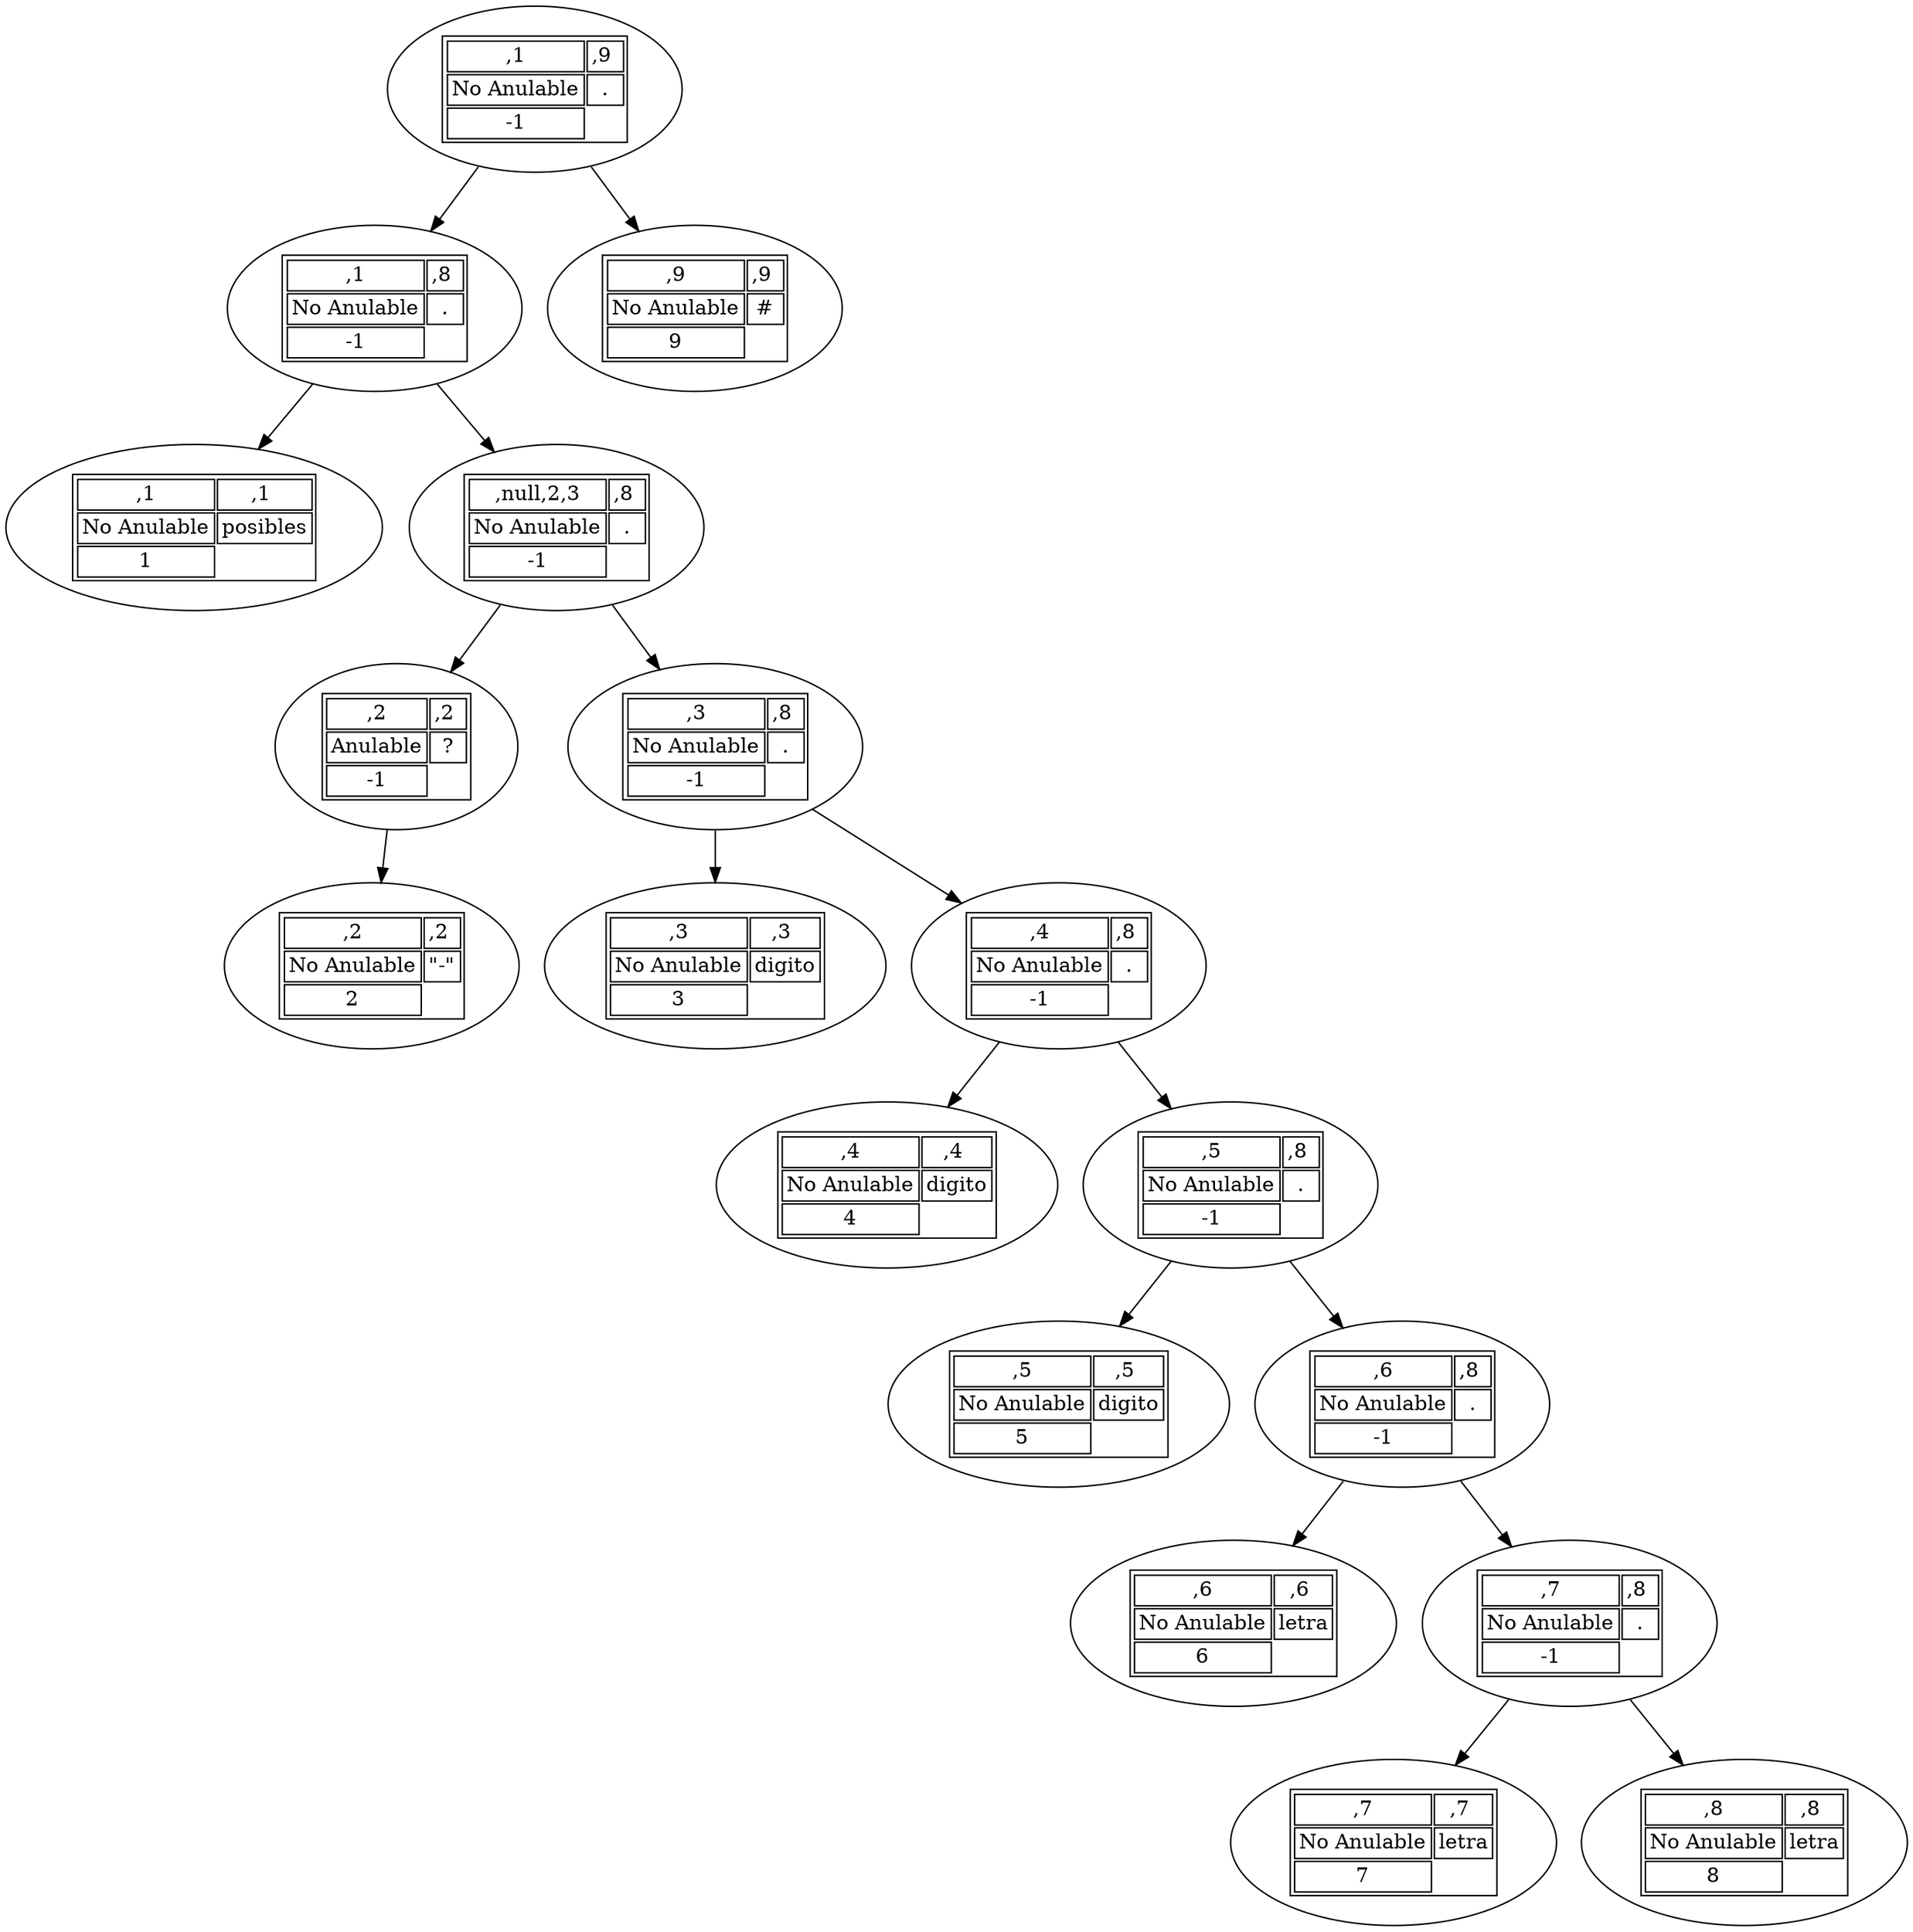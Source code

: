 Digraph Pl{

node0[label=< 
<TABLE ALIGN="LEFT"> 
<TR> 
<TD >,1</TD> 
<TD >,9 </TD> 
</TR> 
<TR> 
<TD >No Anulable</TD> 
<TD>.</TD> 
</TR> 
<TR> 
<TD >-1</TD> 
</TR>
</TABLE> 
>, ];node0 -> node00
node00[label=< 
<TABLE ALIGN="LEFT"> 
<TR> 
<TD >,1</TD> 
<TD >,8 </TD> 
</TR> 
<TR> 
<TD >No Anulable</TD> 
<TD>.</TD> 
</TR> 
<TR> 
<TD >-1</TD> 
</TR>
</TABLE> 
>, ];node00 -> node000
node000[label=< 
<TABLE ALIGN="LEFT"> 
<TR> 
<TD >,1</TD> 
<TD >,1 </TD> 
</TR> 
<TR> 
<TD >No Anulable</TD> 
<TD>posibles</TD> 
</TR> 
<TR> 
<TD >1</TD> 
</TR>
</TABLE> 
>, ];node00 -> node001
node001[label=< 
<TABLE ALIGN="LEFT"> 
<TR> 
<TD >,null,2,3</TD> 
<TD >,8 </TD> 
</TR> 
<TR> 
<TD >No Anulable</TD> 
<TD>.</TD> 
</TR> 
<TR> 
<TD >-1</TD> 
</TR>
</TABLE> 
>, ];node001 -> node0010
node0010[label=< 
<TABLE ALIGN="LEFT"> 
<TR> 
<TD >,2</TD> 
<TD >,2 </TD> 
</TR> 
<TR> 
<TD >Anulable</TD> 
<TD>?</TD> 
</TR> 
<TR> 
<TD >-1</TD> 
</TR>
</TABLE> 
>, ];node0010 -> node00100
node00100[label=< 
<TABLE ALIGN="LEFT"> 
<TR> 
<TD >,2</TD> 
<TD >,2 </TD> 
</TR> 
<TR> 
<TD >No Anulable</TD> 
<TD>"-"</TD> 
</TR> 
<TR> 
<TD >2</TD> 
</TR>
</TABLE> 
>, ];node001 -> node0011
node0011[label=< 
<TABLE ALIGN="LEFT"> 
<TR> 
<TD >,3</TD> 
<TD >,8 </TD> 
</TR> 
<TR> 
<TD >No Anulable</TD> 
<TD>.</TD> 
</TR> 
<TR> 
<TD >-1</TD> 
</TR>
</TABLE> 
>, ];node0011 -> node00110
node00110[label=< 
<TABLE ALIGN="LEFT"> 
<TR> 
<TD >,3</TD> 
<TD >,3 </TD> 
</TR> 
<TR> 
<TD >No Anulable</TD> 
<TD>digito</TD> 
</TR> 
<TR> 
<TD >3</TD> 
</TR>
</TABLE> 
>, ];node0011 -> node00111
node00111[label=< 
<TABLE ALIGN="LEFT"> 
<TR> 
<TD >,4</TD> 
<TD >,8 </TD> 
</TR> 
<TR> 
<TD >No Anulable</TD> 
<TD>.</TD> 
</TR> 
<TR> 
<TD >-1</TD> 
</TR>
</TABLE> 
>, ];node00111 -> node001110
node001110[label=< 
<TABLE ALIGN="LEFT"> 
<TR> 
<TD >,4</TD> 
<TD >,4 </TD> 
</TR> 
<TR> 
<TD >No Anulable</TD> 
<TD>digito</TD> 
</TR> 
<TR> 
<TD >4</TD> 
</TR>
</TABLE> 
>, ];node00111 -> node001111
node001111[label=< 
<TABLE ALIGN="LEFT"> 
<TR> 
<TD >,5</TD> 
<TD >,8 </TD> 
</TR> 
<TR> 
<TD >No Anulable</TD> 
<TD>.</TD> 
</TR> 
<TR> 
<TD >-1</TD> 
</TR>
</TABLE> 
>, ];node001111 -> node0011110
node0011110[label=< 
<TABLE ALIGN="LEFT"> 
<TR> 
<TD >,5</TD> 
<TD >,5 </TD> 
</TR> 
<TR> 
<TD >No Anulable</TD> 
<TD>digito</TD> 
</TR> 
<TR> 
<TD >5</TD> 
</TR>
</TABLE> 
>, ];node001111 -> node0011111
node0011111[label=< 
<TABLE ALIGN="LEFT"> 
<TR> 
<TD >,6</TD> 
<TD >,8 </TD> 
</TR> 
<TR> 
<TD >No Anulable</TD> 
<TD>.</TD> 
</TR> 
<TR> 
<TD >-1</TD> 
</TR>
</TABLE> 
>, ];node0011111 -> node00111110
node00111110[label=< 
<TABLE ALIGN="LEFT"> 
<TR> 
<TD >,6</TD> 
<TD >,6 </TD> 
</TR> 
<TR> 
<TD >No Anulable</TD> 
<TD>letra</TD> 
</TR> 
<TR> 
<TD >6</TD> 
</TR>
</TABLE> 
>, ];node0011111 -> node00111111
node00111111[label=< 
<TABLE ALIGN="LEFT"> 
<TR> 
<TD >,7</TD> 
<TD >,8 </TD> 
</TR> 
<TR> 
<TD >No Anulable</TD> 
<TD>.</TD> 
</TR> 
<TR> 
<TD >-1</TD> 
</TR>
</TABLE> 
>, ];node00111111 -> node001111110
node001111110[label=< 
<TABLE ALIGN="LEFT"> 
<TR> 
<TD >,7</TD> 
<TD >,7 </TD> 
</TR> 
<TR> 
<TD >No Anulable</TD> 
<TD>letra</TD> 
</TR> 
<TR> 
<TD >7</TD> 
</TR>
</TABLE> 
>, ];node00111111 -> node001111111
node001111111[label=< 
<TABLE ALIGN="LEFT"> 
<TR> 
<TD >,8</TD> 
<TD >,8 </TD> 
</TR> 
<TR> 
<TD >No Anulable</TD> 
<TD>letra</TD> 
</TR> 
<TR> 
<TD >8</TD> 
</TR>
</TABLE> 
>, ];node0 -> node01
node01[label=< 
<TABLE ALIGN="LEFT"> 
<TR> 
<TD >,9</TD> 
<TD >,9 </TD> 
</TR> 
<TR> 
<TD >No Anulable</TD> 
<TD>#</TD> 
</TR> 
<TR> 
<TD >9</TD> 
</TR>
</TABLE> 
>, ];

}
